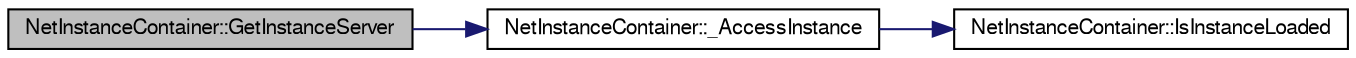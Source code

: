 digraph G
{
  edge [fontname="FreeSans",fontsize="10",labelfontname="FreeSans",labelfontsize="10"];
  node [fontname="FreeSans",fontsize="10",shape=record];
  rankdir=LR;
  Node1 [label="NetInstanceContainer::GetInstanceServer",height=0.2,width=0.4,color="black", fillcolor="grey75", style="filled" fontcolor="black"];
  Node1 -> Node2 [color="midnightblue",fontsize="10",style="solid",fontname="FreeSans"];
  Node2 [label="NetInstanceContainer::_AccessInstance",height=0.2,width=0.4,color="black", fillcolor="white", style="filled",URL="$class_net_instance_container.html#a5e1db730f50074184872d7225b44e5f2"];
  Node2 -> Node3 [color="midnightblue",fontsize="10",style="solid",fontname="FreeSans"];
  Node3 [label="NetInstanceContainer::IsInstanceLoaded",height=0.2,width=0.4,color="black", fillcolor="white", style="filled",URL="$class_net_instance_container.html#aa53ea46b242e87b984f7a404c1a3bbca"];
}
